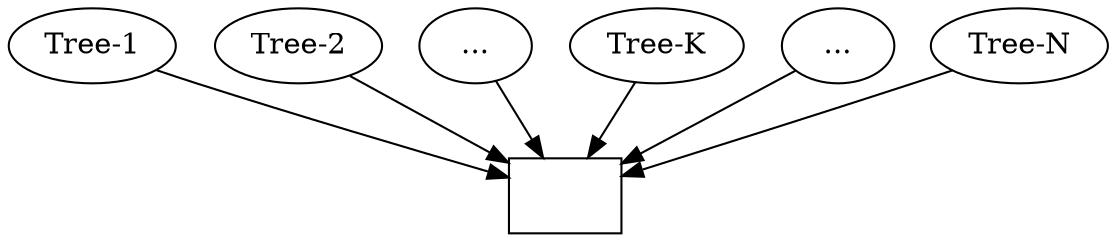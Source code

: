digraph bt {
  t1[label="Tree-1"]
  t2[label="Tree-2"]
  t3[label="..."]
  t4[label="Tree-K"]
  t5[label="..."]
  t6[label="Tree-N"]
  res[shape="box", label="  "]

  t1 -> res;
  t2 -> res;
  t3 -> res;
  t4 -> res;
  t5 -> res;
  t6 -> res;
}
